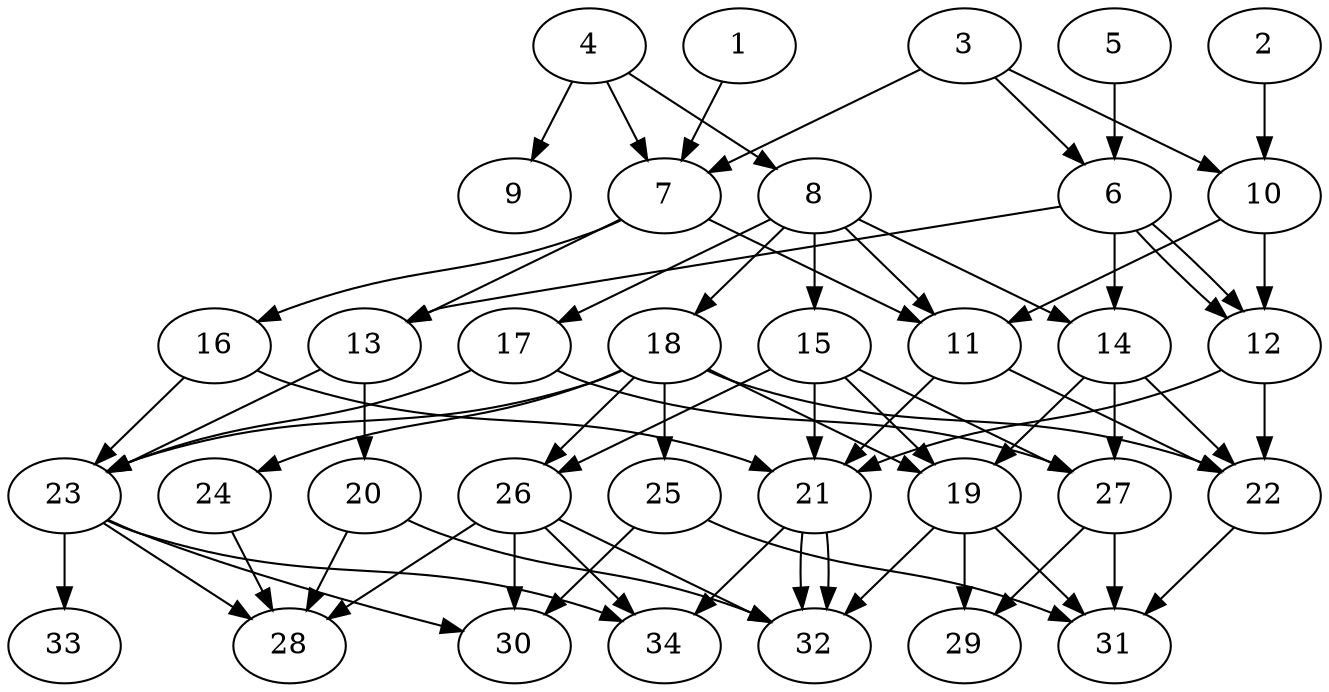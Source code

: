 // DAG (tier=2-normal, mode=data, n=34, ccr=0.411, fat=0.631, density=0.515, regular=0.563, jump=0.149, mindata=2097152, maxdata=16777216)
// DAG automatically generated by daggen at Sun Aug 24 16:33:34 2025
// /home/ermia/Project/Environments/daggen/bin/daggen --dot --ccr 0.411 --fat 0.631 --regular 0.563 --density 0.515 --jump 0.149 --mindata 2097152 --maxdata 16777216 -n 34 
digraph G {
  1 [size="1934449840191877152768", alpha="0.06", expect_size="967224920095938576384"]
  1 -> 7 [size ="1242019179528192"]
  2 [size="1072453849138556043264", alpha="0.06", expect_size="536226924569278021632"]
  2 -> 10 [size ="838189845577728"]
  3 [size="3592081976749283344384", alpha="0.09", expect_size="1796040988374641672192"]
  3 -> 6 [size ="1876380077785088"]
  3 -> 7 [size ="1876380077785088"]
  3 -> 10 [size ="1876380077785088"]
  4 [size="2450537891490802171904", alpha="0.10", expect_size="1225268945745401085952"]
  4 -> 7 [size ="1454111140610048"]
  4 -> 8 [size ="1454111140610048"]
  4 -> 9 [size ="1454111140610048"]
  5 [size="51554604676712456", alpha="0.20", expect_size="25777302338356228"]
  5 -> 6 [size ="1488103499890688"]
  6 [size="3470192147702960", alpha="0.02", expect_size="1735096073851480"]
  6 -> 12 [size ="154025118924800"]
  6 -> 12 [size ="154025118924800"]
  6 -> 13 [size ="154025118924800"]
  6 -> 14 [size ="154025118924800"]
  7 [size="4369651415963948032", alpha="0.18", expect_size="2184825707981974016"]
  7 -> 11 [size ="1531089571020800"]
  7 -> 13 [size ="1531089571020800"]
  7 -> 16 [size ="1531089571020800"]
  8 [size="16469902097729550", alpha="0.00", expect_size="8234951048864775"]
  8 -> 11 [size ="356603081523200"]
  8 -> 14 [size ="356603081523200"]
  8 -> 15 [size ="356603081523200"]
  8 -> 17 [size ="356603081523200"]
  8 -> 18 [size ="356603081523200"]
  9 [size="844590365175850205184", alpha="0.01", expect_size="422295182587925102592"]
  10 [size="1965532289351528", alpha="0.00", expect_size="982766144675764"]
  10 -> 11 [size ="108293984878592"]
  10 -> 12 [size ="108293984878592"]
  11 [size="3021477764773202362368", alpha="0.12", expect_size="1510738882386601181184"]
  11 -> 21 [size ="1671999931809792"]
  11 -> 22 [size ="1671999931809792"]
  12 [size="7309181209031110", alpha="0.20", expect_size="3654590604515555"]
  12 -> 21 [size ="211649017413632"]
  12 -> 22 [size ="211649017413632"]
  13 [size="4124376831912306540544", alpha="0.02", expect_size="2062188415956153270272"]
  13 -> 20 [size ="2057448055635968"]
  13 -> 23 [size ="2057448055635968"]
  14 [size="2437161216912562061312", alpha="0.11", expect_size="1218580608456281030656"]
  14 -> 19 [size ="1448814640627712"]
  14 -> 22 [size ="1448814640627712"]
  14 -> 27 [size ="1448814640627712"]
  15 [size="749072467396202070016", alpha="0.16", expect_size="374536233698101035008"]
  15 -> 19 [size ="659840867237888"]
  15 -> 21 [size ="659840867237888"]
  15 -> 26 [size ="659840867237888"]
  15 -> 27 [size ="659840867237888"]
  16 [size="4694626551269482496", alpha="0.10", expect_size="2347313275634741248"]
  16 -> 21 [size ="2234515799932928"]
  16 -> 23 [size ="2234515799932928"]
  17 [size="114500272885827968", alpha="0.06", expect_size="57250136442913984"]
  17 -> 23 [size ="187360197214208"]
  17 -> 27 [size ="187360197214208"]
  18 [size="823698599446896512", alpha="0.03", expect_size="411849299723448256"]
  18 -> 19 [size ="314190279475200"]
  18 -> 22 [size ="314190279475200"]
  18 -> 23 [size ="314190279475200"]
  18 -> 24 [size ="314190279475200"]
  18 -> 25 [size ="314190279475200"]
  18 -> 26 [size ="314190279475200"]
  19 [size="1152246096595546800128", alpha="0.16", expect_size="576123048297773400064"]
  19 -> 29 [size ="879265738391552"]
  19 -> 31 [size ="879265738391552"]
  19 -> 32 [size ="879265738391552"]
  20 [size="14097205438273490", alpha="0.04", expect_size="7048602719136745"]
  20 -> 28 [size ="253017731366912"]
  20 -> 32 [size ="253017731366912"]
  21 [size="1026831772938274944", alpha="0.03", expect_size="513415886469137472"]
  21 -> 32 [size ="447151402385408"]
  21 -> 32 [size ="447151402385408"]
  21 -> 34 [size ="447151402385408"]
  22 [size="11792142088769038", alpha="0.16", expect_size="5896071044384519"]
  22 -> 31 [size ="337397900378112"]
  23 [size="2609650149550456832000", alpha="0.16", expect_size="1304825074775228416000"]
  23 -> 28 [size ="1516392100659200"]
  23 -> 30 [size ="1516392100659200"]
  23 -> 33 [size ="1516392100659200"]
  23 -> 34 [size ="1516392100659200"]
  24 [size="2201318528138109184", alpha="0.00", expect_size="1100659264069054592"]
  24 -> 28 [size ="1616568010145792"]
  25 [size="734222341042601984000", alpha="0.15", expect_size="367111170521300992000"]
  25 -> 30 [size ="651091037388800"]
  25 -> 31 [size ="651091037388800"]
  26 [size="2636439612849631744", alpha="0.06", expect_size="1318219806424815872"]
  26 -> 28 [size ="1324176132538368"]
  26 -> 30 [size ="1324176132538368"]
  26 -> 32 [size ="1324176132538368"]
  26 -> 34 [size ="1324176132538368"]
  27 [size="913992992186009472", alpha="0.12", expect_size="456996496093004736"]
  27 -> 29 [size ="464589330317312"]
  27 -> 31 [size ="464589330317312"]
  28 [size="755424812154346274816", alpha="0.17", expect_size="377712406077173137408"]
  29 [size="13454598438104202", alpha="0.18", expect_size="6727299219052101"]
  30 [size="1998894419163721984", alpha="0.08", expect_size="999447209581860992"]
  31 [size="39994377424255464", alpha="0.14", expect_size="19997188712127732"]
  32 [size="1395124424063762563072", alpha="0.02", expect_size="697562212031881281536"]
  33 [size="267591962816852000768", alpha="0.01", expect_size="133795981408426000384"]
  34 [size="1513383996635031273472", alpha="0.00", expect_size="756691998317515636736"]
}